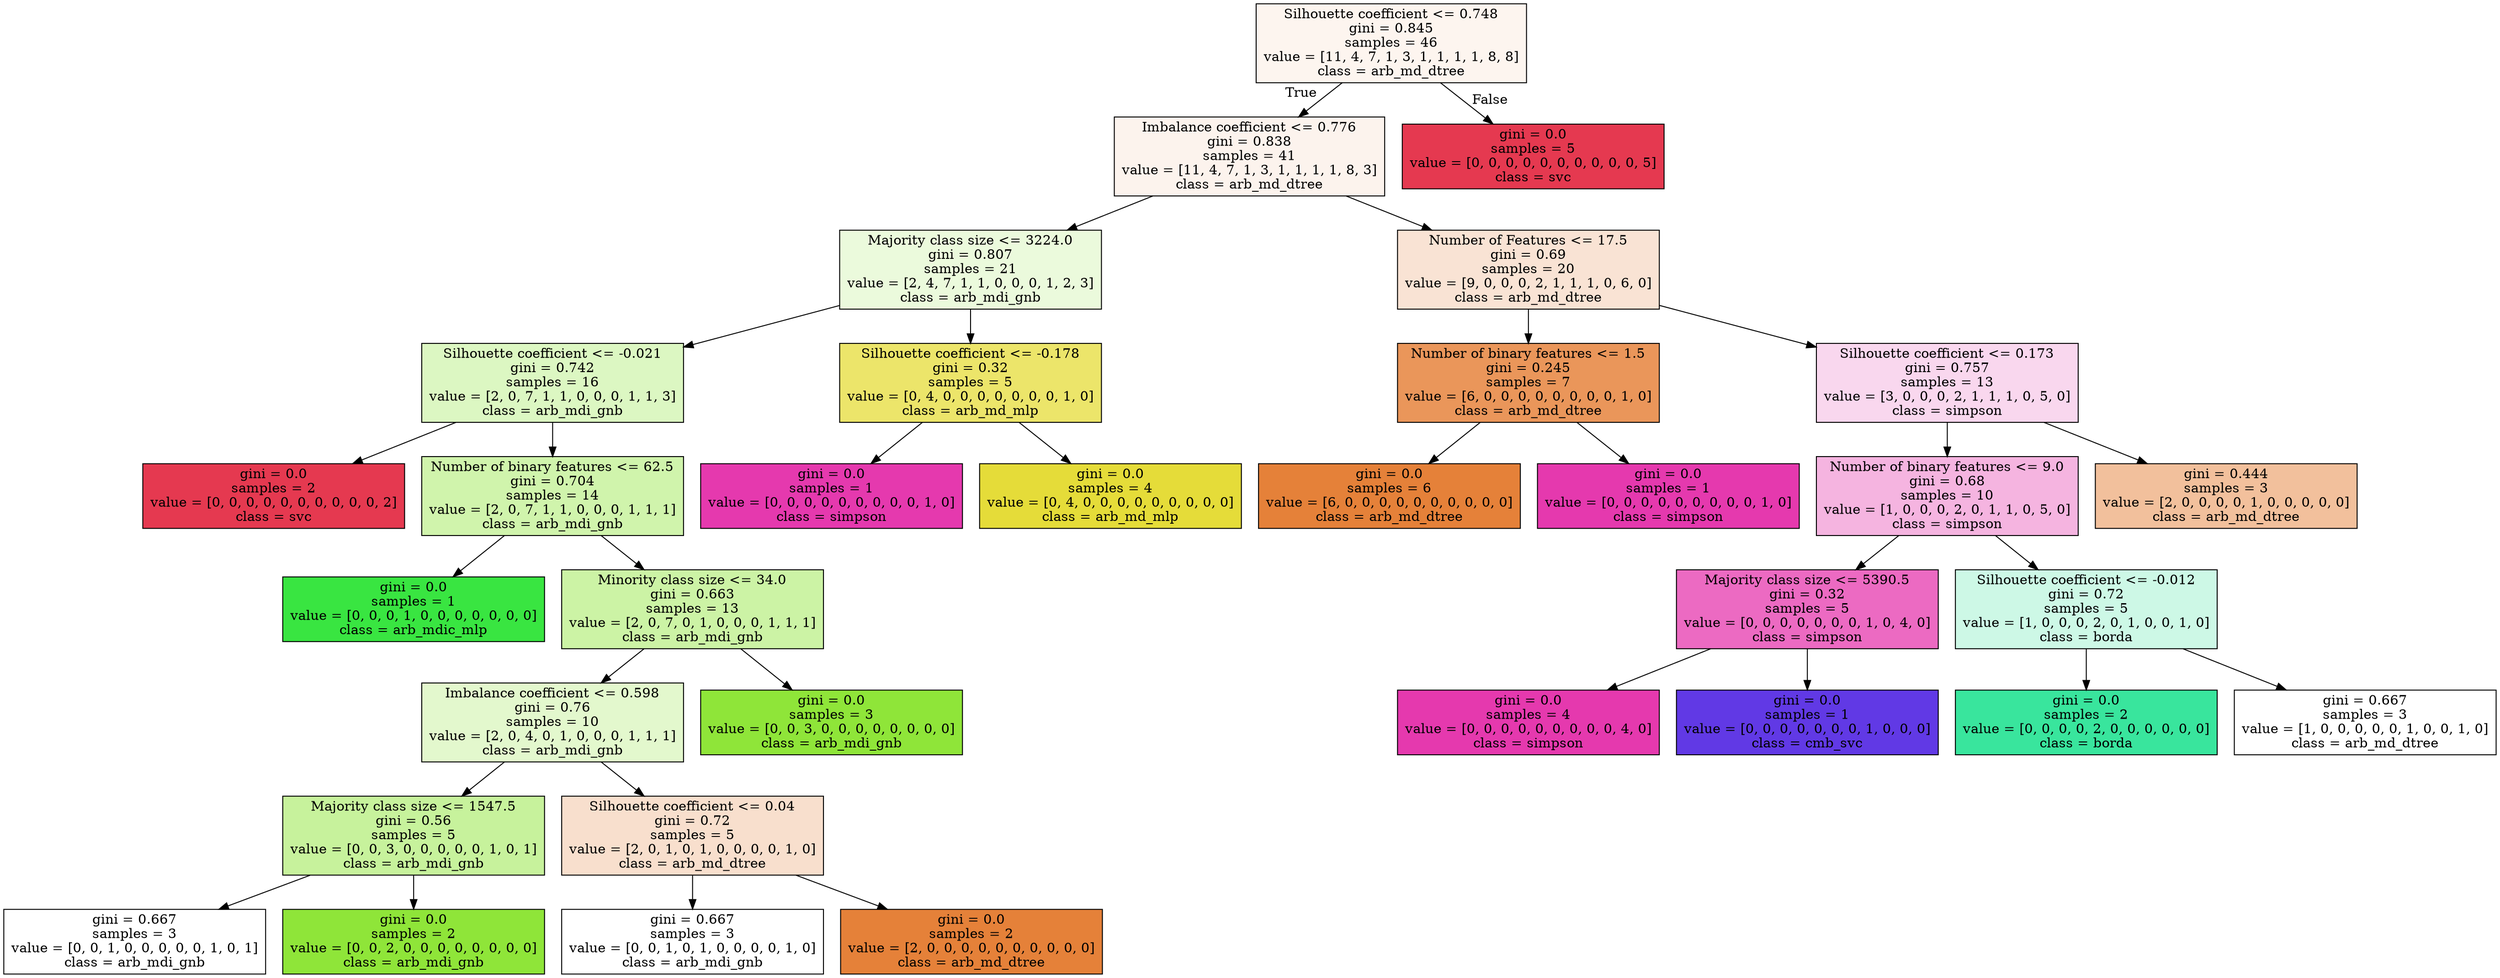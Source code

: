 digraph Tree {
node [shape=box, style="filled", color="black"] ;
0 [label="Silhouette coefficient <= 0.748\ngini = 0.845\nsamples = 46\nvalue = [11, 4, 7, 1, 3, 1, 1, 1, 1, 8, 8]\nclass = arb_md_dtree", fillcolor="#e5813914"] ;
1 [label="Imbalance coefficient <= 0.776\ngini = 0.838\nsamples = 41\nvalue = [11, 4, 7, 1, 3, 1, 1, 1, 1, 8, 3]\nclass = arb_md_dtree", fillcolor="#e5813917"] ;
0 -> 1 [labeldistance=2.5, labelangle=45, headlabel="True"] ;
2 [label="Majority class size <= 3224.0\ngini = 0.807\nsamples = 21\nvalue = [2, 4, 7, 1, 1, 0, 0, 0, 1, 2, 3]\nclass = arb_mdi_gnb", fillcolor="#8fe5392d"] ;
1 -> 2 ;
3 [label="Silhouette coefficient <= -0.021\ngini = 0.742\nsamples = 16\nvalue = [2, 0, 7, 1, 1, 0, 0, 0, 1, 1, 3]\nclass = arb_mdi_gnb", fillcolor="#8fe5394e"] ;
2 -> 3 ;
4 [label="gini = 0.0\nsamples = 2\nvalue = [0, 0, 0, 0, 0, 0, 0, 0, 0, 0, 2]\nclass = svc", fillcolor="#e53950ff"] ;
3 -> 4 ;
5 [label="Number of binary features <= 62.5\ngini = 0.704\nsamples = 14\nvalue = [2, 0, 7, 1, 1, 0, 0, 0, 1, 1, 1]\nclass = arb_mdi_gnb", fillcolor="#8fe5396a"] ;
3 -> 5 ;
6 [label="gini = 0.0\nsamples = 1\nvalue = [0, 0, 0, 1, 0, 0, 0, 0, 0, 0, 0]\nclass = arb_mdic_mlp", fillcolor="#39e541ff"] ;
5 -> 6 ;
7 [label="Minority class size <= 34.0\ngini = 0.663\nsamples = 13\nvalue = [2, 0, 7, 0, 1, 0, 0, 0, 1, 1, 1]\nclass = arb_mdi_gnb", fillcolor="#8fe53974"] ;
5 -> 7 ;
8 [label="Imbalance coefficient <= 0.598\ngini = 0.76\nsamples = 10\nvalue = [2, 0, 4, 0, 1, 0, 0, 0, 1, 1, 1]\nclass = arb_mdi_gnb", fillcolor="#8fe53940"] ;
7 -> 8 ;
9 [label="Majority class size <= 1547.5\ngini = 0.56\nsamples = 5\nvalue = [0, 0, 3, 0, 0, 0, 0, 0, 1, 0, 1]\nclass = arb_mdi_gnb", fillcolor="#8fe5397f"] ;
8 -> 9 ;
10 [label="gini = 0.667\nsamples = 3\nvalue = [0, 0, 1, 0, 0, 0, 0, 0, 1, 0, 1]\nclass = arb_mdi_gnb", fillcolor="#8fe53900"] ;
9 -> 10 ;
11 [label="gini = 0.0\nsamples = 2\nvalue = [0, 0, 2, 0, 0, 0, 0, 0, 0, 0, 0]\nclass = arb_mdi_gnb", fillcolor="#8fe539ff"] ;
9 -> 11 ;
12 [label="Silhouette coefficient <= 0.04\ngini = 0.72\nsamples = 5\nvalue = [2, 0, 1, 0, 1, 0, 0, 0, 0, 1, 0]\nclass = arb_md_dtree", fillcolor="#e5813940"] ;
8 -> 12 ;
13 [label="gini = 0.667\nsamples = 3\nvalue = [0, 0, 1, 0, 1, 0, 0, 0, 0, 1, 0]\nclass = arb_mdi_gnb", fillcolor="#8fe53900"] ;
12 -> 13 ;
14 [label="gini = 0.0\nsamples = 2\nvalue = [2, 0, 0, 0, 0, 0, 0, 0, 0, 0, 0]\nclass = arb_md_dtree", fillcolor="#e58139ff"] ;
12 -> 14 ;
15 [label="gini = 0.0\nsamples = 3\nvalue = [0, 0, 3, 0, 0, 0, 0, 0, 0, 0, 0]\nclass = arb_mdi_gnb", fillcolor="#8fe539ff"] ;
7 -> 15 ;
16 [label="Silhouette coefficient <= -0.178\ngini = 0.32\nsamples = 5\nvalue = [0, 4, 0, 0, 0, 0, 0, 0, 0, 1, 0]\nclass = arb_md_mlp", fillcolor="#e5dc39bf"] ;
2 -> 16 ;
17 [label="gini = 0.0\nsamples = 1\nvalue = [0, 0, 0, 0, 0, 0, 0, 0, 0, 1, 0]\nclass = simpson", fillcolor="#e539aeff"] ;
16 -> 17 ;
18 [label="gini = 0.0\nsamples = 4\nvalue = [0, 4, 0, 0, 0, 0, 0, 0, 0, 0, 0]\nclass = arb_md_mlp", fillcolor="#e5dc39ff"] ;
16 -> 18 ;
19 [label="Number of Features <= 17.5\ngini = 0.69\nsamples = 20\nvalue = [9, 0, 0, 0, 2, 1, 1, 1, 0, 6, 0]\nclass = arb_md_dtree", fillcolor="#e5813937"] ;
1 -> 19 ;
20 [label="Number of binary features <= 1.5\ngini = 0.245\nsamples = 7\nvalue = [6, 0, 0, 0, 0, 0, 0, 0, 0, 1, 0]\nclass = arb_md_dtree", fillcolor="#e58139d4"] ;
19 -> 20 ;
21 [label="gini = 0.0\nsamples = 6\nvalue = [6, 0, 0, 0, 0, 0, 0, 0, 0, 0, 0]\nclass = arb_md_dtree", fillcolor="#e58139ff"] ;
20 -> 21 ;
22 [label="gini = 0.0\nsamples = 1\nvalue = [0, 0, 0, 0, 0, 0, 0, 0, 0, 1, 0]\nclass = simpson", fillcolor="#e539aeff"] ;
20 -> 22 ;
23 [label="Silhouette coefficient <= 0.173\ngini = 0.757\nsamples = 13\nvalue = [3, 0, 0, 0, 2, 1, 1, 1, 0, 5, 0]\nclass = simpson", fillcolor="#e539ae33"] ;
19 -> 23 ;
24 [label="Number of binary features <= 9.0\ngini = 0.68\nsamples = 10\nvalue = [1, 0, 0, 0, 2, 0, 1, 1, 0, 5, 0]\nclass = simpson", fillcolor="#e539ae60"] ;
23 -> 24 ;
25 [label="Majority class size <= 5390.5\ngini = 0.32\nsamples = 5\nvalue = [0, 0, 0, 0, 0, 0, 0, 1, 0, 4, 0]\nclass = simpson", fillcolor="#e539aebf"] ;
24 -> 25 ;
26 [label="gini = 0.0\nsamples = 4\nvalue = [0, 0, 0, 0, 0, 0, 0, 0, 0, 4, 0]\nclass = simpson", fillcolor="#e539aeff"] ;
25 -> 26 ;
27 [label="gini = 0.0\nsamples = 1\nvalue = [0, 0, 0, 0, 0, 0, 0, 1, 0, 0, 0]\nclass = cmb_svc", fillcolor="#6139e5ff"] ;
25 -> 27 ;
28 [label="Silhouette coefficient <= -0.012\ngini = 0.72\nsamples = 5\nvalue = [1, 0, 0, 0, 2, 0, 1, 0, 0, 1, 0]\nclass = borda", fillcolor="#39e59d40"] ;
24 -> 28 ;
29 [label="gini = 0.0\nsamples = 2\nvalue = [0, 0, 0, 0, 2, 0, 0, 0, 0, 0, 0]\nclass = borda", fillcolor="#39e59dff"] ;
28 -> 29 ;
30 [label="gini = 0.667\nsamples = 3\nvalue = [1, 0, 0, 0, 0, 0, 1, 0, 0, 1, 0]\nclass = arb_md_dtree", fillcolor="#e5813900"] ;
28 -> 30 ;
31 [label="gini = 0.444\nsamples = 3\nvalue = [2, 0, 0, 0, 0, 1, 0, 0, 0, 0, 0]\nclass = arb_md_dtree", fillcolor="#e581397f"] ;
23 -> 31 ;
32 [label="gini = 0.0\nsamples = 5\nvalue = [0, 0, 0, 0, 0, 0, 0, 0, 0, 0, 5]\nclass = svc", fillcolor="#e53950ff"] ;
0 -> 32 [labeldistance=2.5, labelangle=-45, headlabel="False"] ;
}